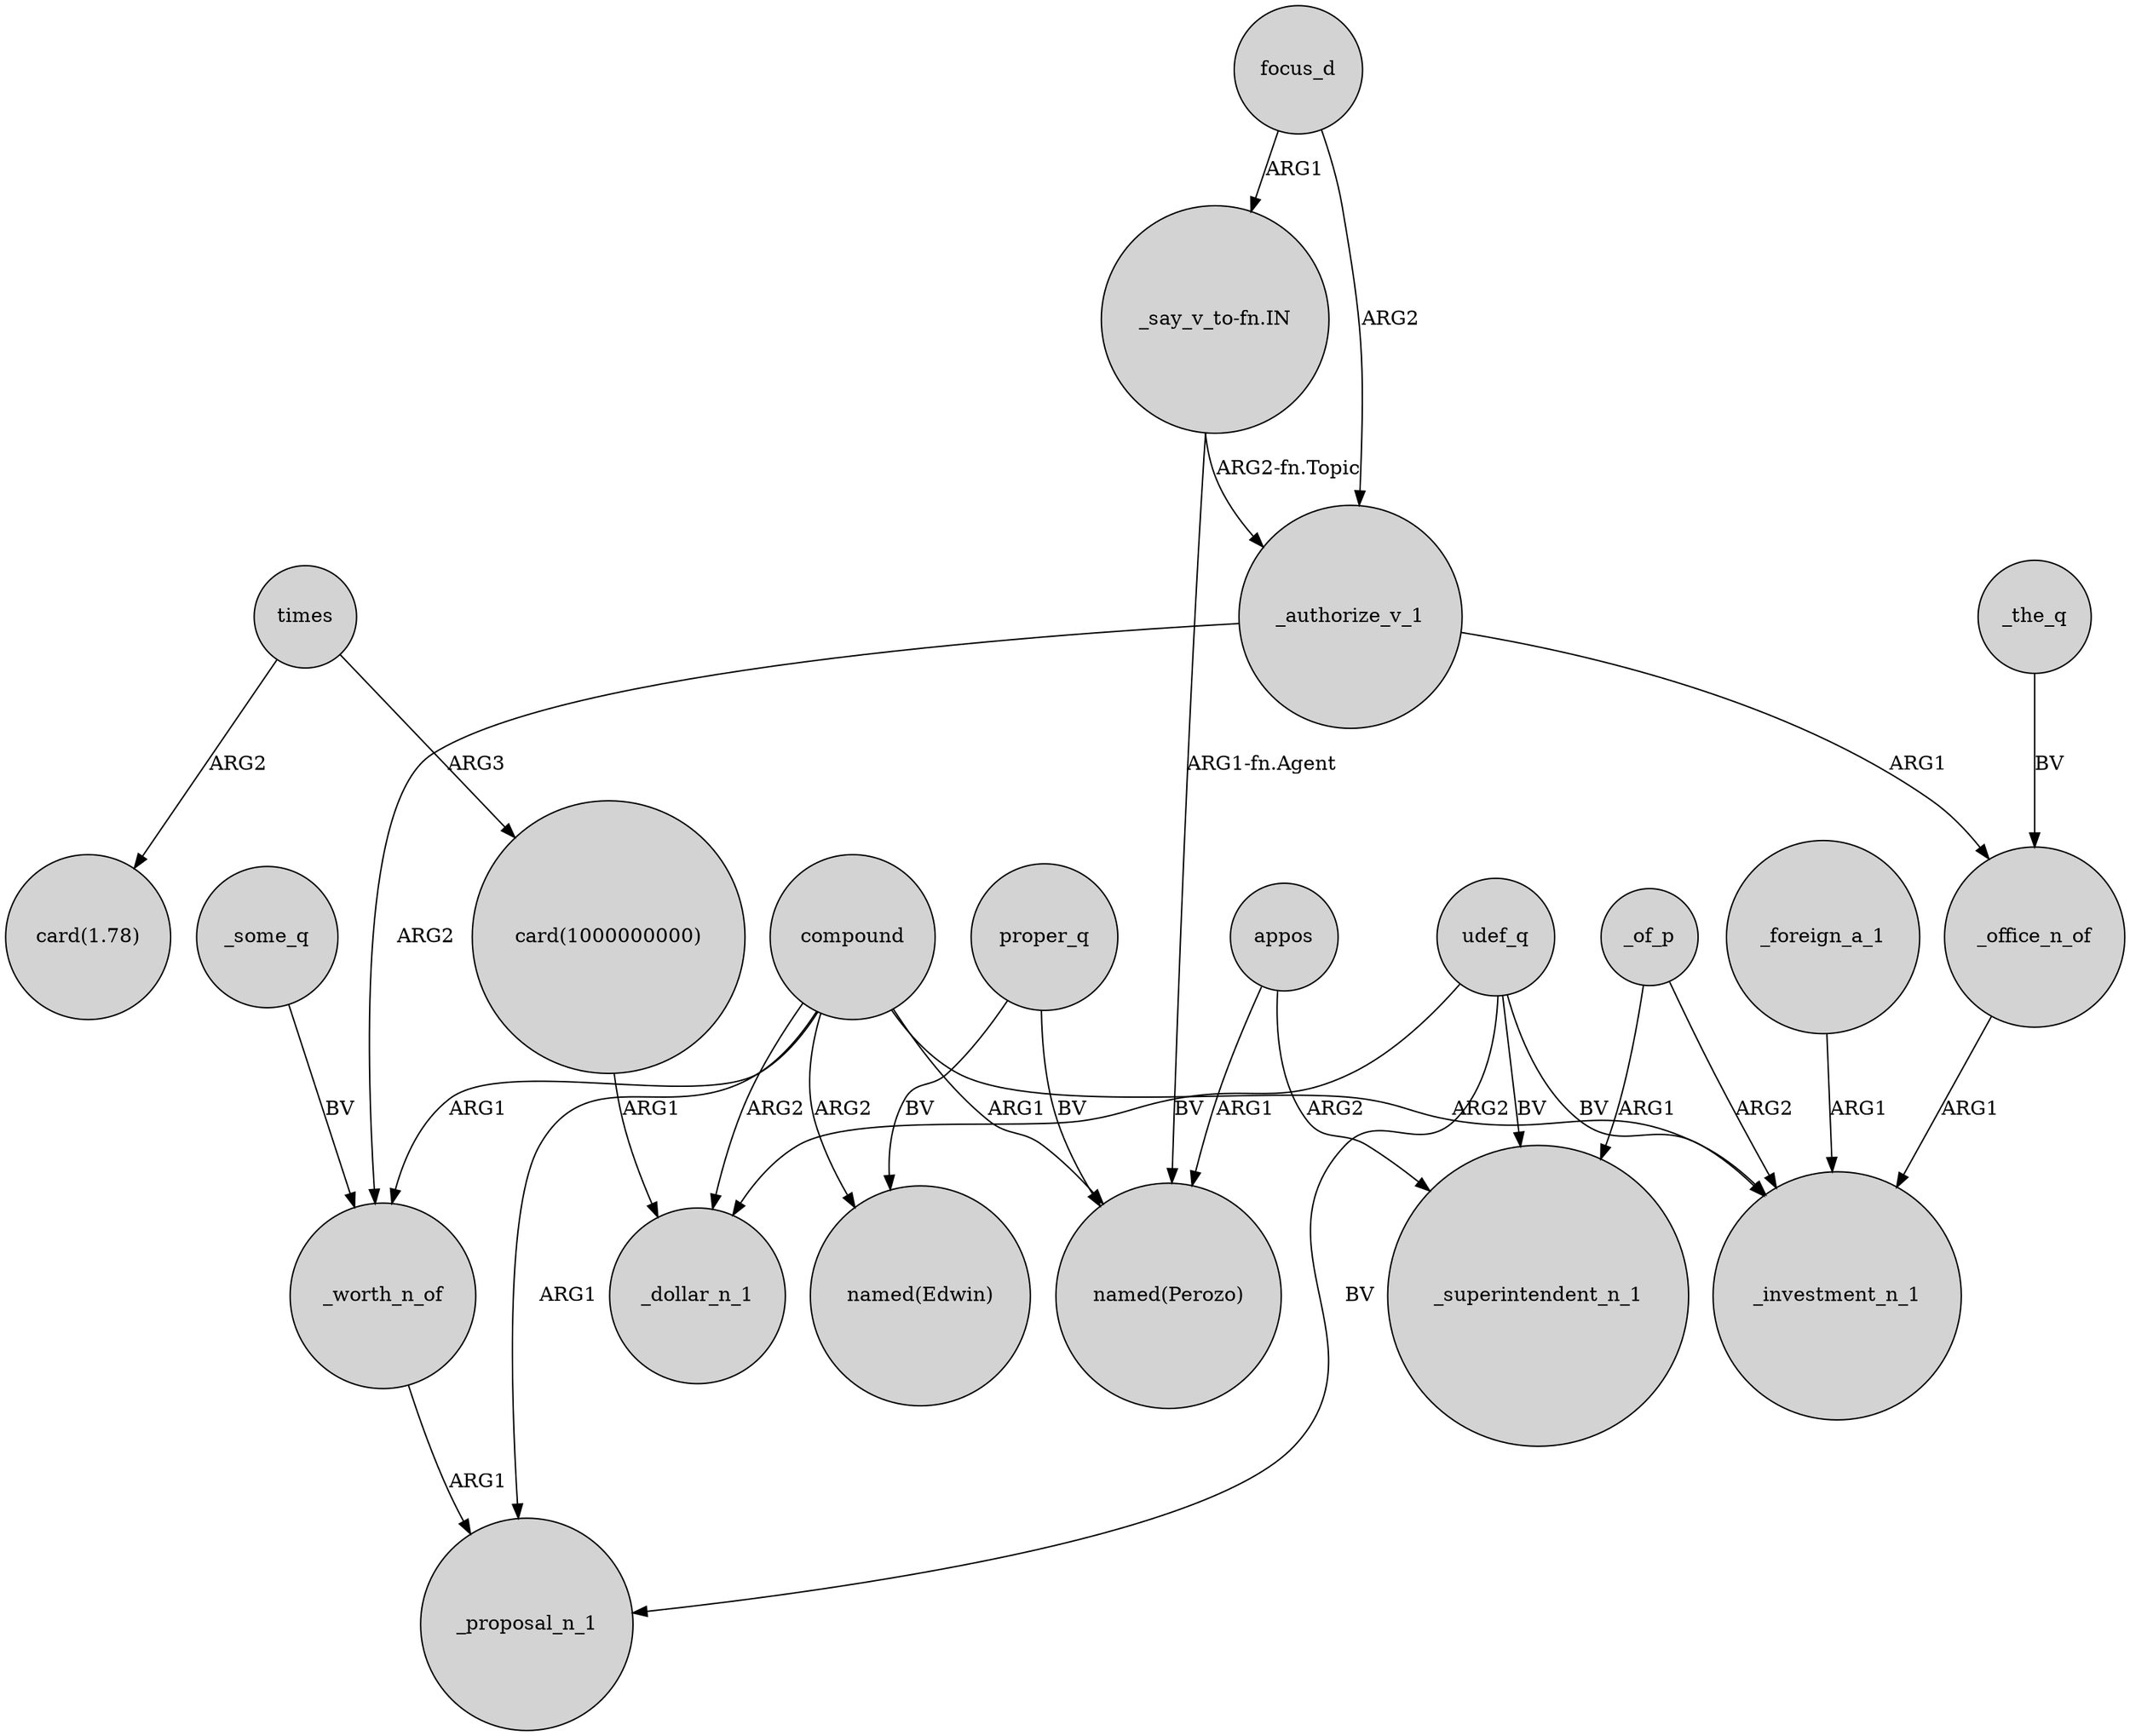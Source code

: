 digraph {
	node [shape=circle style=filled]
	focus_d -> _authorize_v_1 [label=ARG2]
	appos -> "named(Perozo)" [label=ARG1]
	_worth_n_of -> _proposal_n_1 [label=ARG1]
	compound -> "named(Perozo)" [label=ARG1]
	proper_q -> "named(Edwin)" [label=BV]
	udef_q -> _proposal_n_1 [label=BV]
	_office_n_of -> _investment_n_1 [label=ARG1]
	compound -> "named(Edwin)" [label=ARG2]
	compound -> _investment_n_1 [label=ARG2]
	_authorize_v_1 -> _office_n_of [label=ARG1]
	"_say_v_to-fn.IN" -> "named(Perozo)" [label="ARG1-fn.Agent"]
	_of_p -> _superintendent_n_1 [label=ARG1]
	_the_q -> _office_n_of [label=BV]
	udef_q -> _superintendent_n_1 [label=BV]
	times -> "card(1000000000)" [label=ARG3]
	compound -> _worth_n_of [label=ARG1]
	times -> "card(1.78)" [label=ARG2]
	"_say_v_to-fn.IN" -> _authorize_v_1 [label="ARG2-fn.Topic"]
	_of_p -> _investment_n_1 [label=ARG2]
	appos -> _superintendent_n_1 [label=ARG2]
	_foreign_a_1 -> _investment_n_1 [label=ARG1]
	_some_q -> _worth_n_of [label=BV]
	udef_q -> _investment_n_1 [label=BV]
	compound -> _proposal_n_1 [label=ARG1]
	"card(1000000000)" -> _dollar_n_1 [label=ARG1]
	compound -> _dollar_n_1 [label=ARG2]
	proper_q -> "named(Perozo)" [label=BV]
	_authorize_v_1 -> _worth_n_of [label=ARG2]
	udef_q -> _dollar_n_1 [label=BV]
	focus_d -> "_say_v_to-fn.IN" [label=ARG1]
}
